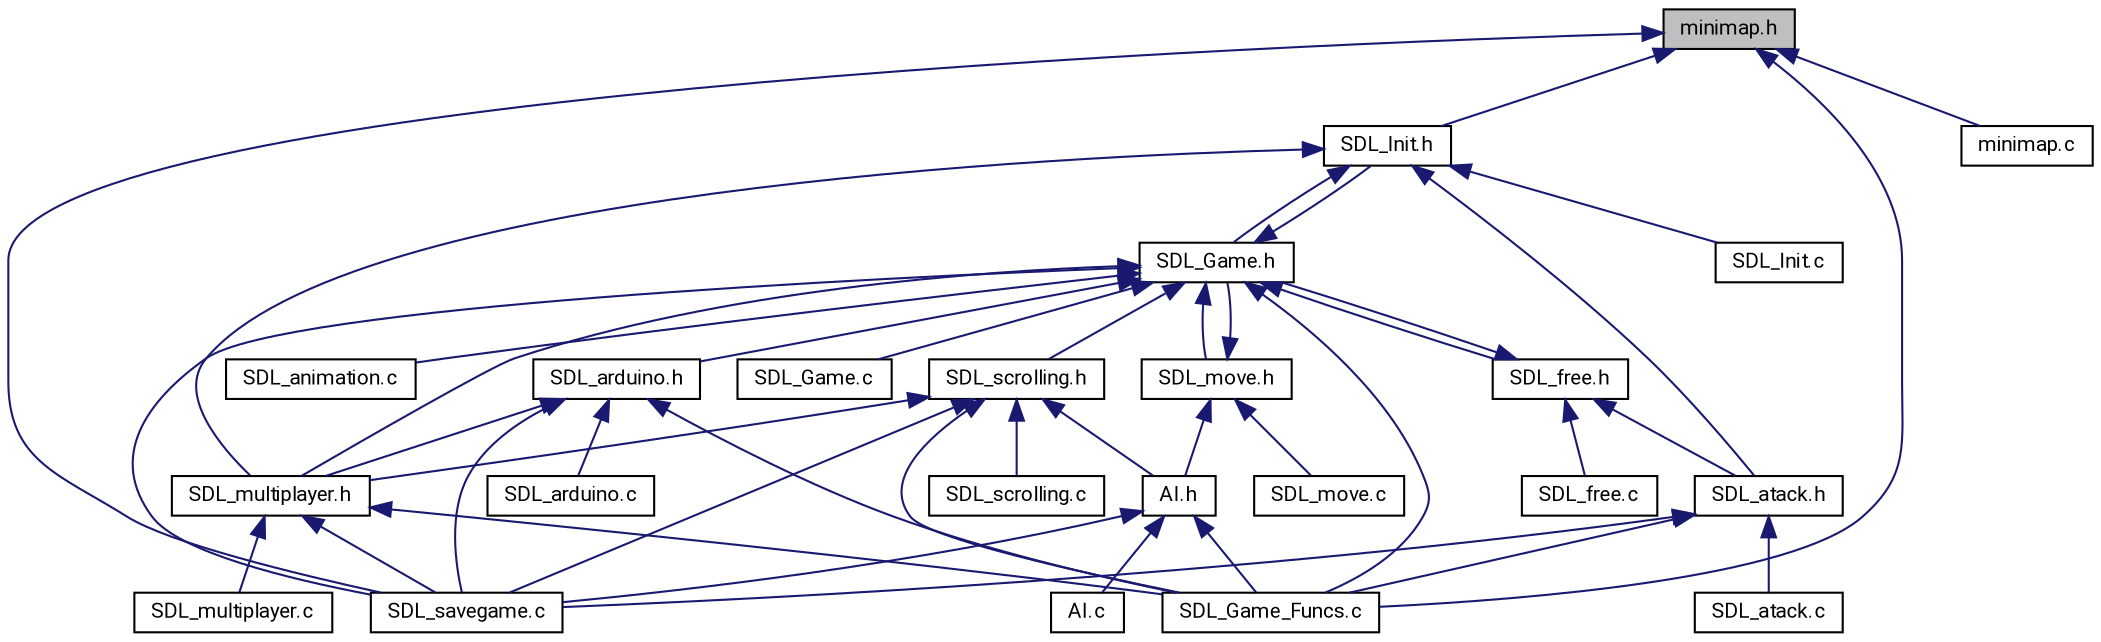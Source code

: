 digraph "minimap.h"
{
 // LATEX_PDF_SIZE
  edge [fontname="Roboto",fontsize="10",labelfontname="Roboto",labelfontsize="10"];
  node [fontname="Roboto",fontsize="10",shape=record];
  Node4 [label="minimap.h",height=0.2,width=0.4,color="black", fillcolor="grey75", style="filled", fontcolor="black",tooltip=" "];
  Node4 -> Node5 [dir="back",color="midnightblue",fontsize="10",style="solid",fontname="Roboto"];
  Node5 [label="SDL_Init.h",height=0.2,width=0.4,color="black", fillcolor="white", style="filled",URL="$SDL__Init_8h.html",tooltip=" "];
  Node5 -> Node6 [dir="back",color="midnightblue",fontsize="10",style="solid",fontname="Roboto"];
  Node6 [label="SDL_Game.h",height=0.2,width=0.4,color="black", fillcolor="white", style="filled",URL="$SDL__Game_8h.html",tooltip=" "];
  Node6 -> Node7 [dir="back",color="midnightblue",fontsize="10",style="solid",fontname="Roboto"];
  Node7 [label="SDL_move.h",height=0.2,width=0.4,color="black", fillcolor="white", style="filled",URL="$SDL__move_8h.html",tooltip=" "];
  Node7 -> Node8 [dir="back",color="midnightblue",fontsize="10",style="solid",fontname="Roboto"];
  Node8 [label="AI.h",height=0.2,width=0.4,color="black", fillcolor="white", style="filled",URL="$AI_8h.html",tooltip=" "];
  Node8 -> Node9 [dir="back",color="midnightblue",fontsize="10",style="solid",fontname="Roboto"];
  Node9 [label="AI.c",height=0.2,width=0.4,color="black", fillcolor="white", style="filled",URL="$AI_8c.html",tooltip="Ai libs."];
  Node8 -> Node10 [dir="back",color="midnightblue",fontsize="10",style="solid",fontname="Roboto"];
  Node10 [label="SDL_Game_Funcs.c",height=0.2,width=0.4,color="black", fillcolor="white", style="filled",URL="$SDL__Game__Funcs_8c.html",tooltip=" "];
  Node8 -> Node11 [dir="back",color="midnightblue",fontsize="10",style="solid",fontname="Roboto"];
  Node11 [label="SDL_savegame.c",height=0.2,width=0.4,color="black", fillcolor="white", style="filled",URL="$SDL__savegame_8c.html",tooltip="save game"];
  Node7 -> Node6 [dir="back",color="midnightblue",fontsize="10",style="solid",fontname="Roboto"];
  Node7 -> Node12 [dir="back",color="midnightblue",fontsize="10",style="solid",fontname="Roboto"];
  Node12 [label="SDL_move.c",height=0.2,width=0.4,color="black", fillcolor="white", style="filled",URL="$SDL__move_8c.html",tooltip="moving a character lib"];
  Node6 -> Node13 [dir="back",color="midnightblue",fontsize="10",style="solid",fontname="Roboto"];
  Node13 [label="SDL_free.h",height=0.2,width=0.4,color="black", fillcolor="white", style="filled",URL="$SDL__free_8h.html",tooltip=" "];
  Node13 -> Node6 [dir="back",color="midnightblue",fontsize="10",style="solid",fontname="Roboto"];
  Node13 -> Node14 [dir="back",color="midnightblue",fontsize="10",style="solid",fontname="Roboto"];
  Node14 [label="SDL_atack.h",height=0.2,width=0.4,color="black", fillcolor="white", style="filled",URL="$SDL__atack_8h.html",tooltip=" "];
  Node14 -> Node15 [dir="back",color="midnightblue",fontsize="10",style="solid",fontname="Roboto"];
  Node15 [label="SDL_atack.c",height=0.2,width=0.4,color="black", fillcolor="white", style="filled",URL="$SDL__atack_8c.html",tooltip="save game"];
  Node14 -> Node10 [dir="back",color="midnightblue",fontsize="10",style="solid",fontname="Roboto"];
  Node14 -> Node11 [dir="back",color="midnightblue",fontsize="10",style="solid",fontname="Roboto"];
  Node13 -> Node16 [dir="back",color="midnightblue",fontsize="10",style="solid",fontname="Roboto"];
  Node16 [label="SDL_free.c",height=0.2,width=0.4,color="black", fillcolor="white", style="filled",URL="$SDL__free_8c.html",tooltip="free allocation libs"];
  Node6 -> Node5 [dir="back",color="midnightblue",fontsize="10",style="solid",fontname="Roboto"];
  Node6 -> Node17 [dir="back",color="midnightblue",fontsize="10",style="solid",fontname="Roboto"];
  Node17 [label="SDL_scrolling.h",height=0.2,width=0.4,color="black", fillcolor="white", style="filled",URL="$SDL__scrolling_8h.html",tooltip=" "];
  Node17 -> Node8 [dir="back",color="midnightblue",fontsize="10",style="solid",fontname="Roboto"];
  Node17 -> Node10 [dir="back",color="midnightblue",fontsize="10",style="solid",fontname="Roboto"];
  Node17 -> Node18 [dir="back",color="midnightblue",fontsize="10",style="solid",fontname="Roboto"];
  Node18 [label="SDL_multiplayer.h",height=0.2,width=0.4,color="black", fillcolor="white", style="filled",URL="$SDL__multiplayer_8h.html",tooltip=" "];
  Node18 -> Node10 [dir="back",color="midnightblue",fontsize="10",style="solid",fontname="Roboto"];
  Node18 -> Node19 [dir="back",color="midnightblue",fontsize="10",style="solid",fontname="Roboto"];
  Node19 [label="SDL_multiplayer.c",height=0.2,width=0.4,color="black", fillcolor="white", style="filled",URL="$SDL__multiplayer_8c.html",tooltip="Split sceen libs."];
  Node18 -> Node11 [dir="back",color="midnightblue",fontsize="10",style="solid",fontname="Roboto"];
  Node17 -> Node11 [dir="back",color="midnightblue",fontsize="10",style="solid",fontname="Roboto"];
  Node17 -> Node20 [dir="back",color="midnightblue",fontsize="10",style="solid",fontname="Roboto"];
  Node20 [label="SDL_scrolling.c",height=0.2,width=0.4,color="black", fillcolor="white", style="filled",URL="$SDL__scrolling_8c.html",tooltip="scrolling libs"];
  Node6 -> Node21 [dir="back",color="midnightblue",fontsize="10",style="solid",fontname="Roboto"];
  Node21 [label="SDL_animation.c",height=0.2,width=0.4,color="black", fillcolor="white", style="filled",URL="$SDL__animation_8c.html",tooltip=" "];
  Node6 -> Node22 [dir="back",color="midnightblue",fontsize="10",style="solid",fontname="Roboto"];
  Node22 [label="SDL_arduino.h",height=0.2,width=0.4,color="black", fillcolor="white", style="filled",URL="$SDL__arduino_8h.html",tooltip=" "];
  Node22 -> Node23 [dir="back",color="midnightblue",fontsize="10",style="solid",fontname="Roboto"];
  Node23 [label="SDL_arduino.c",height=0.2,width=0.4,color="black", fillcolor="white", style="filled",URL="$SDL__arduino_8c.html",tooltip=" "];
  Node22 -> Node10 [dir="back",color="midnightblue",fontsize="10",style="solid",fontname="Roboto"];
  Node22 -> Node18 [dir="back",color="midnightblue",fontsize="10",style="solid",fontname="Roboto"];
  Node22 -> Node11 [dir="back",color="midnightblue",fontsize="10",style="solid",fontname="Roboto"];
  Node6 -> Node24 [dir="back",color="midnightblue",fontsize="10",style="solid",fontname="Roboto"];
  Node24 [label="SDL_Game.c",height=0.2,width=0.4,color="black", fillcolor="white", style="filled",URL="$SDL__Game_8c.html",tooltip="Testing program."];
  Node6 -> Node10 [dir="back",color="midnightblue",fontsize="10",style="solid",fontname="Roboto"];
  Node6 -> Node18 [dir="back",color="midnightblue",fontsize="10",style="solid",fontname="Roboto"];
  Node6 -> Node11 [dir="back",color="midnightblue",fontsize="10",style="solid",fontname="Roboto"];
  Node5 -> Node14 [dir="back",color="midnightblue",fontsize="10",style="solid",fontname="Roboto"];
  Node5 -> Node18 [dir="back",color="midnightblue",fontsize="10",style="solid",fontname="Roboto"];
  Node5 -> Node25 [dir="back",color="midnightblue",fontsize="10",style="solid",fontname="Roboto"];
  Node25 [label="SDL_Init.c",height=0.2,width=0.4,color="black", fillcolor="white", style="filled",URL="$SDL__Init_8c.html",tooltip=" "];
  Node4 -> Node26 [dir="back",color="midnightblue",fontsize="10",style="solid",fontname="Roboto"];
  Node26 [label="minimap.c",height=0.2,width=0.4,color="black", fillcolor="white", style="filled",URL="$minimap_8c.html",tooltip="minimap lib"];
  Node4 -> Node10 [dir="back",color="midnightblue",fontsize="10",style="solid",fontname="Roboto"];
  Node4 -> Node11 [dir="back",color="midnightblue",fontsize="10",style="solid",fontname="Roboto"];
}
